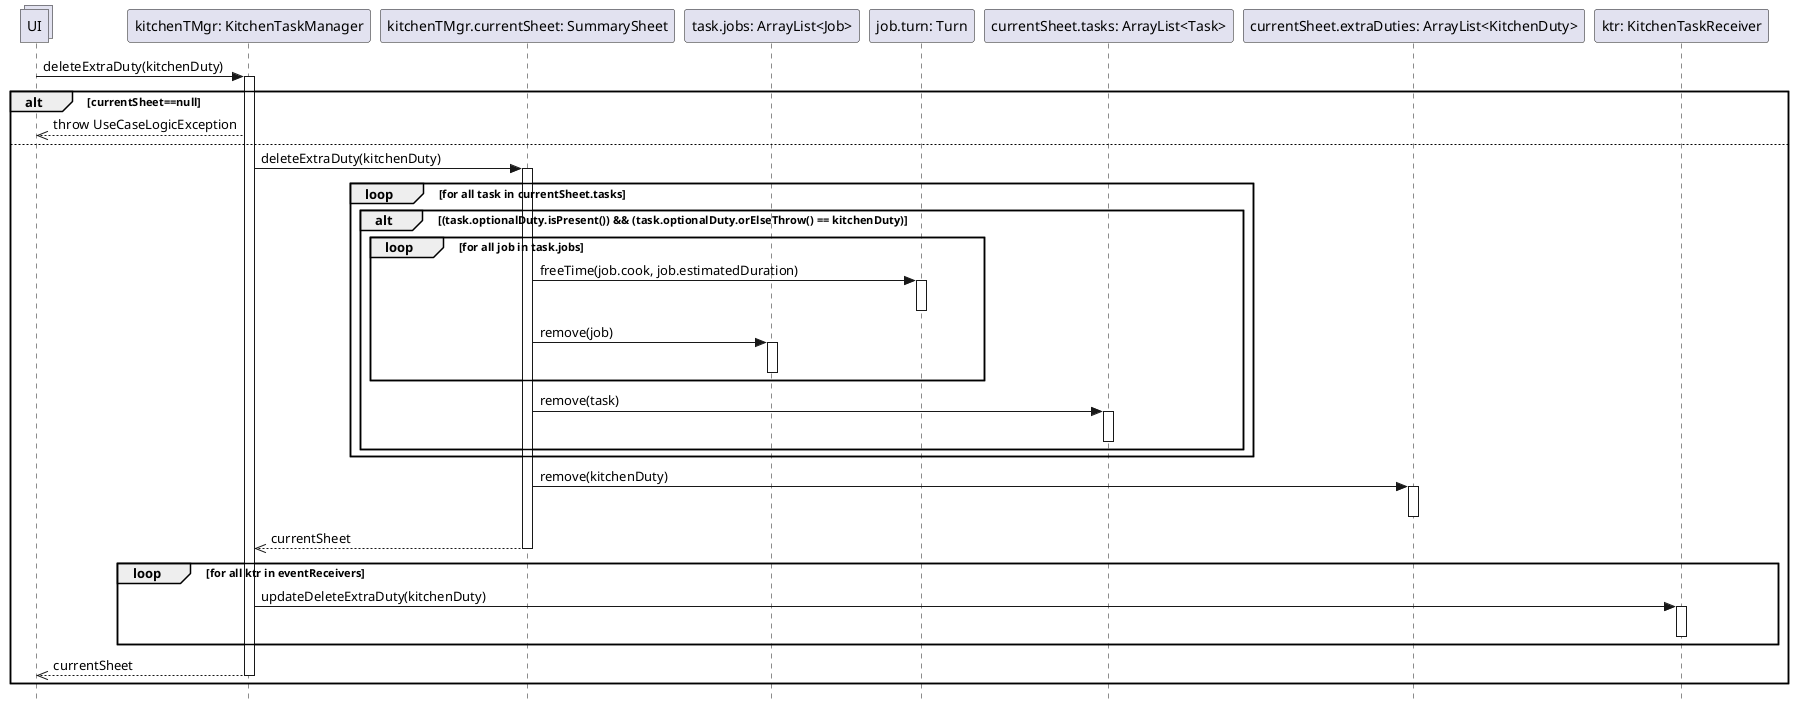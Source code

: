 @startuml Operazione 2a.1
skinparam Style strictuml

collections UI

participant "kitchenTMgr: KitchenTaskManager" as ktm
UI -> ktm: deleteExtraDuty(kitchenDuty)
activate ktm

alt currentSheet==null
    UI <<-- ktm: throw UseCaseLogicException
else
    participant "kitchenTMgr.currentSheet: SummarySheet" as ss
    ktm -> ss: deleteExtraDuty(kitchenDuty)
    activate ss

    loop for all task in currentSheet.tasks
        alt (task.optionalDuty.isPresent()) && (task.optionalDuty.orElseThrow() == kitchenDuty)
            loop for all job in task.jobs
                participant "task.jobs: ArrayList<Job>" as j
                participant "job.turn: Turn" as jobTurn

                ss -> jobTurn: freeTime(job.cook, job.estimatedDuration)
                activate jobTurn
                deactivate jobTurn

                ss -> j: remove(job)
                activate j
                deactivate j
            end

            participant "currentSheet.tasks: ArrayList<Task>" as tasks
            ss -> tasks: remove(task)
            activate tasks
            deactivate tasks
        end
    end
    
    participant "currentSheet.extraDuties: ArrayList<KitchenDuty>" as kdList
    ss -> kdList: remove(kitchenDuty)
    activate kdList
    deactivate kdList
    
    ktm <<-- ss: currentSheet
    deactivate ss

    participant "ktr: KitchenTaskReceiver" as ktr


    loop for all ktr in eventReceivers
        ktm -> ktr : updateDeleteExtraDuty(kitchenDuty)
        activate ktr
        deactivate ktr
    end

    UI <<-- ktm : currentSheet
    deactivate ktm

    
end

@enduml